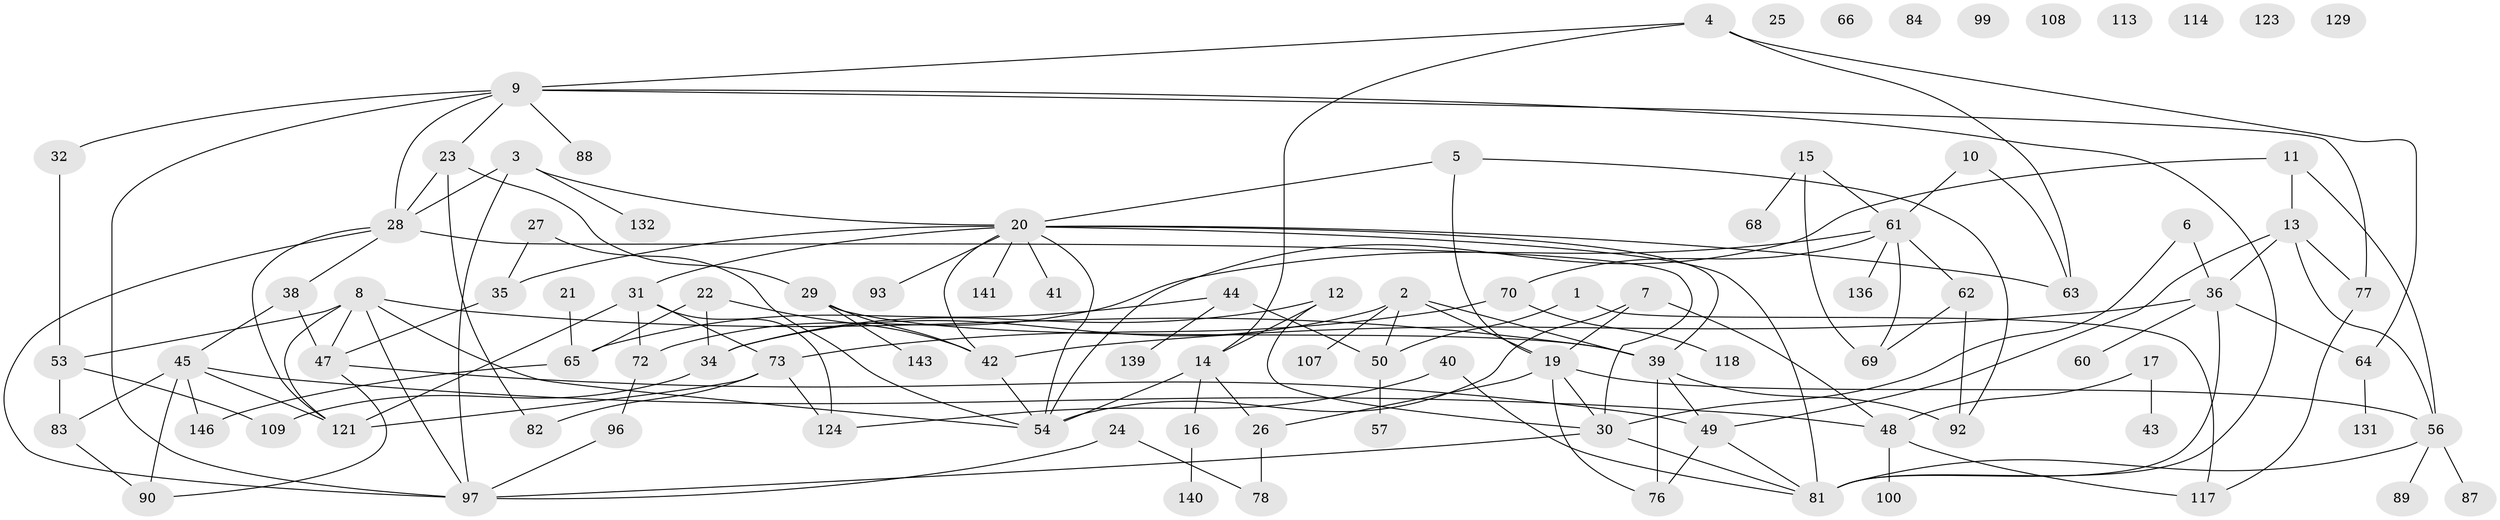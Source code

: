 // original degree distribution, {2: 0.22818791946308725, 4: 0.1342281879194631, 3: 0.26174496644295303, 1: 0.18791946308724833, 7: 0.013422818791946308, 6: 0.04697986577181208, 8: 0.006711409395973154, 0: 0.06040268456375839, 5: 0.06040268456375839}
// Generated by graph-tools (version 1.1) at 2025/41/03/06/25 10:41:20]
// undirected, 98 vertices, 149 edges
graph export_dot {
graph [start="1"]
  node [color=gray90,style=filled];
  1 [super="+79"];
  2 [super="+105"];
  3 [super="+74"];
  4 [super="+37"];
  5 [super="+59"];
  6 [super="+67"];
  7 [super="+122"];
  8 [super="+18"];
  9 [super="+106"];
  10;
  11;
  12;
  13 [super="+71"];
  14 [super="+86"];
  15 [super="+58"];
  16 [super="+134"];
  17;
  19 [super="+33"];
  20 [super="+110"];
  21;
  22;
  23;
  24 [super="+80"];
  25;
  26;
  27;
  28 [super="+102"];
  29 [super="+95"];
  30 [super="+51"];
  31 [super="+120"];
  32 [super="+46"];
  34 [super="+135"];
  35 [super="+130"];
  36 [super="+112"];
  38 [super="+104"];
  39 [super="+128"];
  40 [super="+142"];
  41;
  42 [super="+94"];
  43 [super="+119"];
  44;
  45 [super="+55"];
  47 [super="+75"];
  48 [super="+145"];
  49 [super="+52"];
  50 [super="+148"];
  53;
  54 [super="+133"];
  56;
  57;
  60;
  61 [super="+147"];
  62 [super="+126"];
  63 [super="+98"];
  64 [super="+115"];
  65 [super="+144"];
  66;
  68 [super="+125"];
  69 [super="+85"];
  70 [super="+91"];
  72;
  73 [super="+103"];
  76 [super="+116"];
  77;
  78 [super="+101"];
  81 [super="+138"];
  82;
  83 [super="+137"];
  84;
  87;
  88;
  89 [super="+127"];
  90;
  92;
  93;
  96;
  97 [super="+111"];
  99;
  100;
  107;
  108;
  109;
  113;
  114;
  117;
  118;
  121;
  123;
  124 [super="+149"];
  129;
  131;
  132;
  136;
  139;
  140;
  141;
  143;
  146;
  1 -- 50;
  1 -- 117;
  2 -- 19;
  2 -- 50;
  2 -- 107;
  2 -- 39;
  2 -- 34;
  3 -- 97;
  3 -- 132;
  3 -- 20;
  3 -- 28;
  4 -- 63;
  4 -- 64;
  4 -- 9;
  4 -- 14;
  5 -- 92;
  5 -- 19;
  5 -- 20;
  6 -- 30;
  6 -- 36;
  7 -- 48;
  7 -- 19;
  7 -- 54;
  8 -- 53;
  8 -- 121;
  8 -- 39;
  8 -- 54;
  8 -- 97;
  8 -- 47;
  9 -- 23;
  9 -- 77;
  9 -- 88;
  9 -- 32;
  9 -- 81;
  9 -- 28;
  9 -- 97;
  10 -- 63;
  10 -- 61;
  11 -- 54;
  11 -- 56;
  11 -- 13;
  12 -- 14;
  12 -- 30;
  12 -- 34;
  13 -- 36;
  13 -- 77;
  13 -- 56;
  13 -- 49;
  14 -- 26;
  14 -- 54;
  14 -- 16;
  15 -- 61;
  15 -- 68;
  15 -- 69;
  16 -- 140;
  17 -- 48;
  17 -- 43;
  19 -- 56;
  19 -- 76;
  19 -- 26;
  19 -- 30;
  20 -- 31;
  20 -- 41;
  20 -- 141;
  20 -- 54;
  20 -- 81;
  20 -- 35;
  20 -- 39;
  20 -- 93;
  20 -- 63;
  20 -- 42;
  21 -- 65;
  22 -- 65;
  22 -- 34;
  22 -- 42;
  23 -- 28;
  23 -- 29;
  23 -- 82;
  24 -- 97;
  24 -- 78;
  26 -- 78;
  27 -- 54;
  27 -- 35;
  28 -- 38;
  28 -- 121;
  28 -- 30;
  28 -- 97;
  29 -- 143;
  29 -- 42;
  29 -- 39;
  30 -- 97;
  30 -- 81;
  31 -- 72;
  31 -- 121;
  31 -- 73;
  31 -- 124 [weight=2];
  32 -- 53;
  34 -- 109;
  35 -- 47;
  36 -- 60;
  36 -- 64;
  36 -- 81;
  36 -- 42;
  38 -- 45;
  38 -- 47;
  39 -- 49;
  39 -- 92;
  39 -- 76;
  40 -- 81;
  40 -- 124;
  42 -- 54;
  44 -- 65;
  44 -- 139;
  44 -- 50;
  45 -- 90;
  45 -- 48;
  45 -- 146;
  45 -- 83;
  45 -- 121;
  47 -- 49;
  47 -- 90;
  48 -- 100;
  48 -- 117;
  49 -- 81;
  49 -- 76;
  50 -- 57;
  53 -- 83;
  53 -- 109;
  56 -- 87;
  56 -- 89;
  56 -- 81;
  61 -- 72;
  61 -- 136;
  61 -- 62;
  61 -- 69;
  61 -- 70;
  62 -- 92;
  62 -- 69;
  64 -- 131;
  65 -- 146;
  70 -- 73;
  70 -- 118;
  72 -- 96;
  73 -- 82;
  73 -- 124;
  73 -- 121;
  77 -- 117;
  83 -- 90;
  96 -- 97;
}
